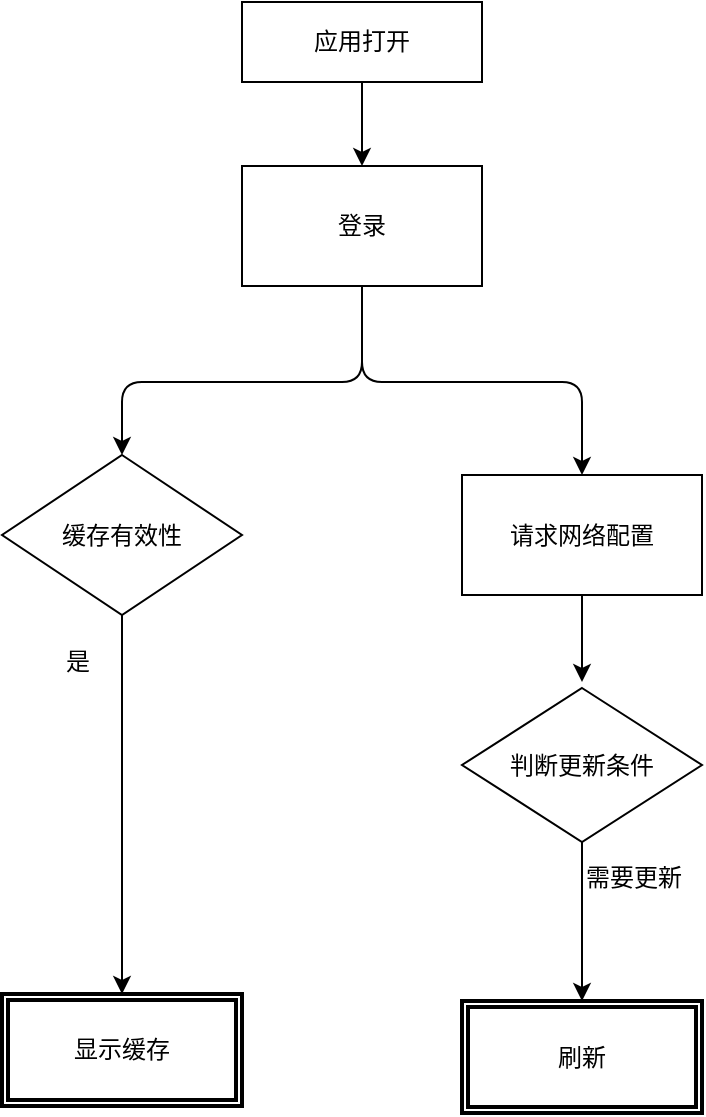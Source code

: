 <mxfile version="11.1.2" type="github"><diagram id="Av-IHMT5Xzm4aiiN9Ryq" name="Page-1"><mxGraphModel dx="820" dy="948" grid="1" gridSize="10" guides="1" tooltips="1" connect="1" arrows="1" fold="1" page="1" pageScale="1" pageWidth="827" pageHeight="1169" math="0" shadow="0"><root><mxCell id="0"/><mxCell id="1" parent="0"/><mxCell id="S2RPf6URKoLTKJ8hEPo3-8" style="edgeStyle=orthogonalEdgeStyle;rounded=0;orthogonalLoop=1;jettySize=auto;html=1;entryX=0.5;entryY=0;entryDx=0;entryDy=0;" edge="1" parent="1" source="tXEbZ64m0D1ujOn4RVzD-1" target="S2RPf6URKoLTKJ8hEPo3-7"><mxGeometry relative="1" as="geometry"/></mxCell><mxCell id="tXEbZ64m0D1ujOn4RVzD-1" value="应用打开" style="rounded=0;whiteSpace=wrap;html=1;" parent="1" vertex="1"><mxGeometry x="190" y="60" width="120" height="40" as="geometry"/></mxCell><mxCell id="S2RPf6URKoLTKJ8hEPo3-5" style="edgeStyle=orthogonalEdgeStyle;rounded=0;orthogonalLoop=1;jettySize=auto;html=1;" edge="1" parent="1" source="cP8PxudESQkfHD-K65UT-4" target="Nhjgdy69EPyARYpoZWZJ-60"><mxGeometry relative="1" as="geometry"/></mxCell><mxCell id="cP8PxudESQkfHD-K65UT-4" value="缓存有效性" style="rhombus;whiteSpace=wrap;html=1;" parent="1" vertex="1"><mxGeometry x="70" y="286.5" width="120" height="80" as="geometry"/></mxCell><mxCell id="cP8PxudESQkfHD-K65UT-26" value="是" style="text;html=1;resizable=0;points=[];autosize=1;align=left;verticalAlign=top;spacingTop=-4;" parent="1" vertex="1"><mxGeometry x="100" y="380" width="30" height="20" as="geometry"/></mxCell><mxCell id="Nhjgdy69EPyARYpoZWZJ-60" value="显示缓存" style="shape=ext;double=1;rounded=0;whiteSpace=wrap;html=1;strokeWidth=2;" parent="1" vertex="1"><mxGeometry x="70" y="556" width="120" height="56" as="geometry"/></mxCell><mxCell id="S2RPf6URKoLTKJ8hEPo3-6" value="Text" style="text;html=1;resizable=0;points=[];autosize=1;align=left;verticalAlign=top;spacingTop=-4;" vertex="1" parent="1"><mxGeometry x="247" y="162" width="40" height="20" as="geometry"/></mxCell><mxCell id="S2RPf6URKoLTKJ8hEPo3-7" value="登录" style="rounded=0;whiteSpace=wrap;html=1;" vertex="1" parent="1"><mxGeometry x="190" y="142" width="120" height="60" as="geometry"/></mxCell><mxCell id="S2RPf6URKoLTKJ8hEPo3-10" value="" style="edgeStyle=segmentEdgeStyle;endArrow=classic;html=1;exitX=0.5;exitY=1;exitDx=0;exitDy=0;entryX=0.5;entryY=0;entryDx=0;entryDy=0;" edge="1" parent="1" source="S2RPf6URKoLTKJ8hEPo3-7" target="cP8PxudESQkfHD-K65UT-4"><mxGeometry width="50" height="50" relative="1" as="geometry"><mxPoint x="210" y="270" as="sourcePoint"/><mxPoint x="130" y="297" as="targetPoint"/><Array as="points"><mxPoint x="250" y="250"/><mxPoint x="130" y="250"/></Array></mxGeometry></mxCell><mxCell id="S2RPf6URKoLTKJ8hEPo3-12" value="" style="edgeStyle=segmentEdgeStyle;endArrow=classic;html=1;entryX=0.5;entryY=0;entryDx=0;entryDy=0;" edge="1" parent="1" target="S2RPf6URKoLTKJ8hEPo3-13"><mxGeometry width="50" height="50" relative="1" as="geometry"><mxPoint x="250" y="201.5" as="sourcePoint"/><mxPoint x="360" y="290" as="targetPoint"/><Array as="points"><mxPoint x="250" y="250"/><mxPoint x="360" y="250"/></Array></mxGeometry></mxCell><mxCell id="S2RPf6URKoLTKJ8hEPo3-17" value="" style="edgeStyle=orthogonalEdgeStyle;rounded=0;orthogonalLoop=1;jettySize=auto;html=1;" edge="1" parent="1" source="S2RPf6URKoLTKJ8hEPo3-13"><mxGeometry relative="1" as="geometry"><mxPoint x="360" y="400" as="targetPoint"/></mxGeometry></mxCell><mxCell id="S2RPf6URKoLTKJ8hEPo3-13" value="请求网络配置" style="rounded=0;whiteSpace=wrap;html=1;" vertex="1" parent="1"><mxGeometry x="300" y="296.5" width="120" height="60" as="geometry"/></mxCell><mxCell id="S2RPf6URKoLTKJ8hEPo3-20" style="edgeStyle=orthogonalEdgeStyle;rounded=0;orthogonalLoop=1;jettySize=auto;html=1;entryX=0.5;entryY=0;entryDx=0;entryDy=0;" edge="1" parent="1" source="S2RPf6URKoLTKJ8hEPo3-18" target="S2RPf6URKoLTKJ8hEPo3-19"><mxGeometry relative="1" as="geometry"><mxPoint x="360" y="520" as="targetPoint"/></mxGeometry></mxCell><mxCell id="S2RPf6URKoLTKJ8hEPo3-18" value="判断更新条件" style="rhombus;whiteSpace=wrap;html=1;" vertex="1" parent="1"><mxGeometry x="300" y="403" width="120" height="77" as="geometry"/></mxCell><mxCell id="S2RPf6URKoLTKJ8hEPo3-19" value="刷新" style="shape=ext;double=1;rounded=0;whiteSpace=wrap;html=1;strokeWidth=2;" vertex="1" parent="1"><mxGeometry x="300" y="559.5" width="120" height="56" as="geometry"/></mxCell><mxCell id="S2RPf6URKoLTKJ8hEPo3-21" value="需要更新" style="text;html=1;resizable=0;points=[];autosize=1;align=left;verticalAlign=top;spacingTop=-4;" vertex="1" parent="1"><mxGeometry x="360" y="487.5" width="60" height="20" as="geometry"/></mxCell></root></mxGraphModel></diagram></mxfile>